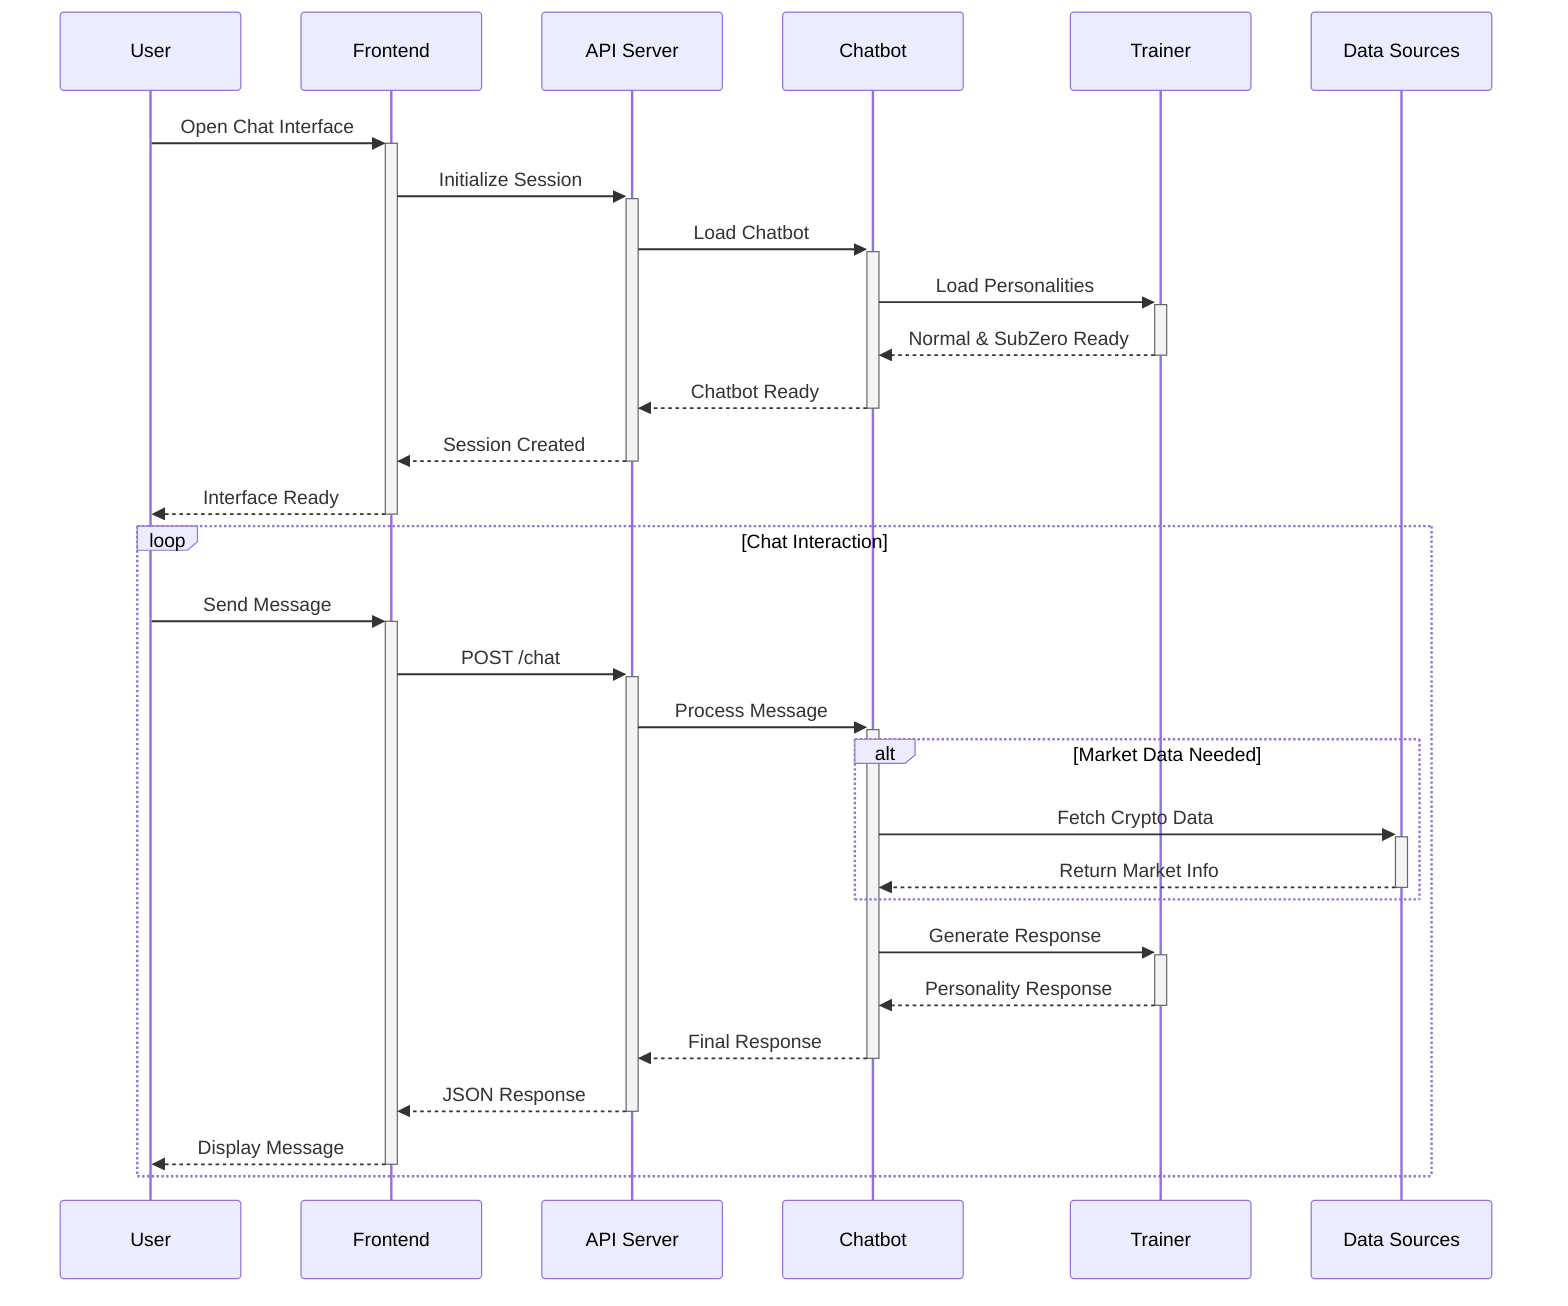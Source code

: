 sequenceDiagram
    participant U as User
    participant F as Frontend
    participant A as API Server
    participant C as Chatbot
    participant T as Trainer
    participant D as Data Sources

    U->>+F: Open Chat Interface
    F->>+A: Initialize Session
    A->>+C: Load Chatbot
    C->>+T: Load Personalities
    T-->>-C: Normal & SubZero Ready
    C-->>-A: Chatbot Ready
    A-->>-F: Session Created
    F-->>-U: Interface Ready

    loop Chat Interaction
        U->>+F: Send Message
        F->>+A: POST /chat
        A->>+C: Process Message
        
        alt Market Data Needed
            C->>+D: Fetch Crypto Data
            D-->>-C: Return Market Info
        end
        
        C->>+T: Generate Response
        T-->>-C: Personality Response
        C-->>-A: Final Response
        A-->>-F: JSON Response
        F-->>-U: Display Message
    end